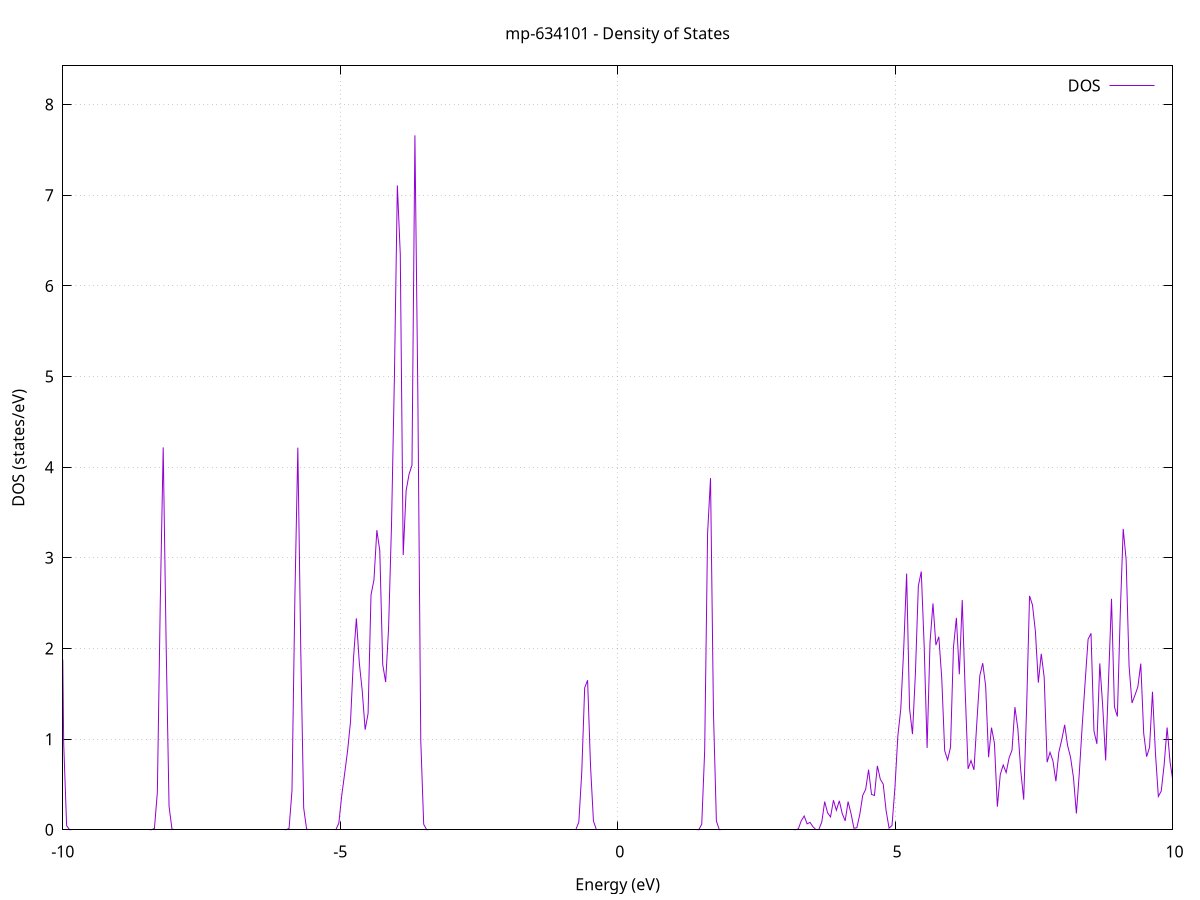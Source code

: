 set title 'mp-634101 - Density of States'
set xlabel 'Energy (eV)'
set ylabel 'DOS (states/eV)'
set grid
set xrange [-10:10]
set yrange [0:8.427]
set xzeroaxis lt -1
set terminal png size 800,600
set output 'mp-634101_dos_gnuplot.png'
plot '-' using 1:2 with lines title 'DOS'
-22.696600 0.000000
-22.643800 0.000000
-22.591100 0.000000
-22.538300 0.000000
-22.485600 0.000000
-22.432800 0.000000
-22.380100 0.000000
-22.327300 0.000000
-22.274600 0.000000
-22.221800 0.000000
-22.169100 0.000000
-22.116300 0.000000
-22.063600 0.000000
-22.010800 0.000000
-21.958100 0.000000
-21.905300 0.000000
-21.852600 0.000000
-21.799800 0.000000
-21.747100 0.000000
-21.694300 0.000000
-21.641600 0.000000
-21.588800 0.000000
-21.536100 0.000000
-21.483300 0.000000
-21.430600 0.000000
-21.377800 0.000000
-21.325100 0.000000
-21.272300 0.000000
-21.219600 0.000000
-21.166800 0.000000
-21.114100 0.000000
-21.061300 0.000000
-21.008600 0.000000
-20.955800 0.000000
-20.903100 0.000000
-20.850300 0.000000
-20.797600 0.000000
-20.744800 0.000000
-20.692100 0.000000
-20.639300 0.000000
-20.586600 0.000000
-20.533800 0.000000
-20.481100 0.000000
-20.428300 0.000000
-20.375600 0.000000
-20.322800 0.000000
-20.270100 0.000000
-20.217300 0.000000
-20.164600 0.000000
-20.111800 0.000000
-20.059100 0.000000
-20.006300 0.000000
-19.953600 0.000000
-19.900800 0.000000
-19.848100 0.000000
-19.795300 0.000000
-19.742600 0.000000
-19.689800 0.000000
-19.637100 0.000000
-19.584300 0.000000
-19.531600 0.000000
-19.478800 0.000000
-19.426100 0.000000
-19.373300 0.000000
-19.320600 0.000000
-19.267800 0.000000
-19.215100 0.000000
-19.162300 0.000000
-19.109600 0.000000
-19.056800 0.000000
-19.004100 0.000000
-18.951300 0.000000
-18.898600 0.000000
-18.845800 0.000000
-18.793100 0.000000
-18.740300 0.000000
-18.687600 0.000000
-18.634800 0.000000
-18.582100 0.000000
-18.529300 0.000000
-18.476600 0.000000
-18.423800 0.000000
-18.371100 0.000000
-18.318300 0.000000
-18.265600 0.000000
-18.212800 0.000000
-18.160100 0.000000
-18.107300 0.000000
-18.054600 0.000000
-18.001800 0.000900
-17.949100 0.047300
-17.896300 0.499800
-17.843600 1.534900
-17.790800 1.806900
-17.738100 1.307200
-17.685300 2.513600
-17.632600 3.804900
-17.579800 2.248300
-17.527100 0.434300
-17.474300 0.019900
-17.421600 0.000200
-17.368800 0.000000
-17.316100 0.007400
-17.263300 0.247900
-17.210600 1.795500
-17.157800 3.885700
-17.105100 2.854200
-17.052300 0.651800
-16.999600 0.035800
-16.946800 0.000300
-16.894100 0.000000
-16.841300 0.000000
-16.788600 0.000000
-16.735800 0.000000
-16.683100 0.001200
-16.630300 0.093000
-16.577600 1.318100
-16.524800 4.179200
-16.472100 3.266200
-16.419300 0.599000
-16.366600 0.021900
-16.313800 0.000900
-16.261100 0.085300
-16.208300 1.211300
-16.155600 2.557200
-16.102800 0.844000
-16.050100 0.040600
-15.997300 0.000300
-15.944600 0.000000
-15.891800 0.000000
-15.839100 0.000000
-15.786300 0.000000
-15.733600 0.000000
-15.680800 0.000000
-15.628100 0.000000
-15.575300 0.000000
-15.522600 0.000000
-15.469800 0.000000
-15.417100 0.000000
-15.364300 0.000000
-15.311600 0.000000
-15.258800 0.000000
-15.206100 0.000000
-15.153300 0.000000
-15.100600 0.000000
-15.047800 0.000000
-14.995100 0.000000
-14.942300 0.000000
-14.889600 0.000000
-14.836800 0.000000
-14.784100 0.000000
-14.731300 0.000000
-14.678600 0.000000
-14.625800 0.000000
-14.573100 0.000000
-14.520300 0.000000
-14.467600 0.000000
-14.414800 0.000000
-14.362100 0.000000
-14.309300 0.000000
-14.256600 0.000000
-14.203800 0.000000
-14.151100 0.000000
-14.098300 0.000000
-14.045600 0.000000
-13.992800 0.000000
-13.940100 0.000000
-13.887300 0.000000
-13.834600 0.000000
-13.781800 0.000000
-13.729100 0.000000
-13.676300 0.000000
-13.623600 0.000000
-13.570800 0.000000
-13.518100 0.000000
-13.465300 0.000000
-13.412600 0.000000
-13.359800 0.000000
-13.307100 0.000000
-13.254300 0.000000
-13.201600 0.000000
-13.148800 0.000000
-13.096100 0.000000
-13.043300 0.000000
-12.990600 0.000000
-12.937800 0.000000
-12.885100 0.000000
-12.832300 0.000000
-12.779600 0.000000
-12.726800 0.000000
-12.674100 0.000000
-12.621300 0.000000
-12.568600 0.000000
-12.515800 0.000000
-12.463100 0.000000
-12.410300 0.000000
-12.357600 0.000000
-12.304800 0.000000
-12.252100 0.000000
-12.199300 0.000000
-12.146600 0.000000
-12.093800 0.000000
-12.041100 0.000000
-11.988300 0.000000
-11.935600 0.000000
-11.882800 0.000000
-11.830100 0.000000
-11.777300 0.000000
-11.724600 0.000000
-11.671800 0.000000
-11.619100 0.000000
-11.566300 0.000000
-11.513500 0.000000
-11.460800 0.000000
-11.408000 0.000000
-11.355300 0.000000
-11.302500 0.000000
-11.249800 0.000000
-11.197000 0.000000
-11.144300 0.000000
-11.091500 0.000000
-11.038800 0.000000
-10.986000 0.000300
-10.933300 0.040900
-10.880500 0.847100
-10.827800 2.558000
-10.775000 1.207500
-10.722300 0.084700
-10.669500 0.000800
-10.616800 0.000000
-10.564000 0.000000
-10.511300 0.000000
-10.458500 0.000000
-10.405800 0.000000
-10.353000 0.000000
-10.300300 0.000000
-10.247500 0.000200
-10.194800 0.033400
-10.142000 0.784900
-10.089300 3.703300
-10.036500 3.959000
-9.983800 0.951800
-9.931000 0.045600
-9.878300 0.000400
-9.825500 0.000000
-9.772800 0.000000
-9.720000 0.000000
-9.667300 0.000000
-9.614500 0.000000
-9.561800 0.000000
-9.509000 0.000000
-9.456300 0.000000
-9.403500 0.000000
-9.350800 0.000000
-9.298000 0.000000
-9.245300 0.000000
-9.192500 0.000000
-9.139800 0.000000
-9.087000 0.000000
-9.034300 0.000000
-8.981500 0.000000
-8.928800 0.000000
-8.876000 0.000000
-8.823300 0.000000
-8.770500 0.000000
-8.717800 0.000000
-8.665000 0.000000
-8.612300 0.000000
-8.559500 0.000000
-8.506800 0.000000
-8.454000 0.000000
-8.401300 0.000100
-8.348500 0.014600
-8.295800 0.412400
-8.243000 2.518900
-8.190300 4.217900
-8.137500 2.050500
-8.084800 0.257600
-8.032000 0.006600
-7.979300 0.000000
-7.926500 0.000000
-7.873800 0.000000
-7.821000 0.000000
-7.768300 0.000000
-7.715500 0.000000
-7.662800 0.000000
-7.610000 0.000000
-7.557300 0.000000
-7.504500 0.000000
-7.451800 0.000000
-7.399000 0.000000
-7.346300 0.000000
-7.293500 0.000000
-7.240800 0.000000
-7.188000 0.000000
-7.135300 0.000000
-7.082500 0.000000
-7.029800 0.000000
-6.977000 0.000000
-6.924300 0.000000
-6.871500 0.000000
-6.818800 0.000000
-6.766000 0.000000
-6.713300 0.000000
-6.660500 0.000000
-6.607800 0.000000
-6.555000 0.000000
-6.502300 0.000000
-6.449500 0.000000
-6.396800 0.000000
-6.344000 0.000000
-6.291300 0.000000
-6.238500 0.000000
-6.185800 0.000000
-6.133000 0.000000
-6.080300 0.000000
-6.027500 0.000000
-5.974800 0.000100
-5.922000 0.015700
-5.869300 0.432600
-5.816500 2.586400
-5.763800 4.215300
-5.711000 1.982500
-5.658300 0.240100
-5.605500 0.005900
-5.552800 0.000000
-5.500000 0.000000
-5.447300 0.000000
-5.394500 0.000000
-5.341800 0.000000
-5.289000 0.000000
-5.236300 0.000000
-5.183500 0.000000
-5.130800 0.000000
-5.078000 0.002300
-5.025300 0.071600
-4.972500 0.378300
-4.919800 0.621300
-4.867000 0.872700
-4.814300 1.194500
-4.761500 1.886100
-4.708800 2.332200
-4.656000 1.841000
-4.603300 1.533500
-4.550500 1.104100
-4.497800 1.283400
-4.445000 2.591800
-4.392300 2.754300
-4.339500 3.305000
-4.286800 3.077100
-4.234000 1.824100
-4.181300 1.629400
-4.128500 2.222000
-4.075800 3.356300
-4.023000 5.003900
-3.970300 7.108400
-3.917500 6.349500
-3.864800 3.030600
-3.812000 3.742500
-3.759300 3.921900
-3.706500 4.021600
-3.653800 7.660700
-3.601000 4.801200
-3.548300 0.985700
-3.495500 0.060900
-3.442800 0.000700
-3.390000 0.000000
-3.337300 0.000000
-3.284500 0.000000
-3.231800 0.000000
-3.179000 0.000000
-3.126300 0.000000
-3.073500 0.000000
-3.020800 0.000000
-2.968000 0.000000
-2.915300 0.000000
-2.862500 0.000000
-2.809800 0.000000
-2.757000 0.000000
-2.704300 0.000000
-2.651500 0.000000
-2.598800 0.000000
-2.546000 0.000000
-2.493300 0.000000
-2.440500 0.000000
-2.387800 0.000000
-2.335000 0.000000
-2.282300 0.000000
-2.229500 0.000000
-2.176800 0.000000
-2.124000 0.000000
-2.071300 0.000000
-2.018500 0.000000
-1.965800 0.000000
-1.913000 0.000000
-1.860300 0.000000
-1.807500 0.000000
-1.754800 0.000000
-1.702000 0.000000
-1.649300 0.000000
-1.596500 0.000000
-1.543800 0.000000
-1.491000 0.000000
-1.438300 0.000000
-1.385500 0.000000
-1.332800 0.000000
-1.280000 0.000000
-1.227300 0.000000
-1.174500 0.000000
-1.121800 0.000000
-1.069000 0.000000
-1.016300 0.000000
-0.963500 0.000000
-0.910800 0.000000
-0.858000 0.000000
-0.805300 0.000000
-0.752500 0.002500
-0.699800 0.085100
-0.647000 0.632100
-0.594300 1.566200
-0.541500 1.649600
-0.488800 0.704900
-0.436000 0.096100
-0.383300 0.002800
-0.330500 0.000000
-0.277800 0.000000
-0.225000 0.000000
-0.172300 0.000000
-0.119500 0.000000
-0.066800 0.000000
-0.014000 0.000000
0.038700 0.000000
0.091500 0.000000
0.144200 0.000000
0.197000 0.000000
0.249700 0.000000
0.302500 0.000000
0.355200 0.000000
0.408000 0.000000
0.460700 0.000000
0.513500 0.000000
0.566200 0.000000
0.619000 0.000000
0.671700 0.000000
0.724500 0.000000
0.777200 0.000000
0.830000 0.000000
0.882700 0.000000
0.935500 0.000000
0.988200 0.000000
1.041000 0.000000
1.093700 0.000000
1.146500 0.000000
1.199200 0.000000
1.252000 0.000000
1.304700 0.000000
1.357500 0.000000
1.410200 0.000000
1.463000 0.000800
1.515700 0.061300
1.568500 0.872100
1.621200 3.270600
1.674000 3.879800
1.726700 1.296700
1.779500 0.096200
1.832200 0.001200
1.885000 0.000000
1.937700 0.000000
1.990500 0.000000
2.043200 0.000000
2.096000 0.000000
2.148700 0.000000
2.201500 0.000000
2.254200 0.000000
2.307000 0.000000
2.359700 0.000000
2.412500 0.000000
2.465200 0.000000
2.518000 0.000000
2.570800 0.000000
2.623500 0.000000
2.676300 0.000000
2.729000 0.000000
2.781800 0.000000
2.834500 0.000000
2.887300 0.000000
2.940000 0.000000
2.992800 0.000000
3.045500 0.000000
3.098300 0.000000
3.151000 0.000000
3.203800 0.000100
3.256500 0.010000
3.309300 0.099600
3.362000 0.151800
3.414800 0.065600
3.467500 0.081700
3.520300 0.033400
3.573000 0.002100
3.625800 0.003300
3.678500 0.083800
3.731300 0.310500
3.784000 0.186500
3.836800 0.141700
3.889500 0.326100
3.942300 0.215300
3.995000 0.319600
4.047800 0.178800
4.100500 0.098300
4.153300 0.310400
4.206000 0.179600
4.258800 0.016100
4.311500 0.023100
4.364300 0.169600
4.417000 0.379000
4.469800 0.445100
4.522500 0.662600
4.575300 0.390300
4.628000 0.378400
4.680800 0.705200
4.733500 0.558600
4.786300 0.503700
4.839000 0.208700
4.891800 0.018800
4.944500 0.046200
4.997300 0.463100
5.050000 1.034900
5.102800 1.331800
5.155500 1.993100
5.208300 2.825900
5.261000 1.336900
5.313800 1.055200
5.366500 1.726000
5.419300 2.688000
5.472000 2.849100
5.524800 2.024500
5.577500 0.903300
5.630300 2.069100
5.683000 2.496700
5.735800 2.037700
5.788500 2.129100
5.841300 1.671900
5.894000 0.872100
5.946800 0.771400
5.999500 0.910600
6.052300 2.012900
6.105000 2.337200
6.157800 1.714700
6.210500 2.533900
6.263300 1.533500
6.316000 0.671500
6.368800 0.763500
6.421500 0.660800
6.474300 1.188400
6.527000 1.699000
6.579800 1.838100
6.632500 1.586800
6.685300 0.800400
6.738000 1.126800
6.790800 0.954100
6.843500 0.254800
6.896300 0.610400
6.949000 0.714800
7.001800 0.630700
7.054500 0.792300
7.107300 0.877900
7.160000 1.353100
7.212800 1.115200
7.265500 0.649800
7.318300 0.332400
7.371000 1.350000
7.423800 2.580400
7.476500 2.479400
7.529300 2.186300
7.582000 1.623400
7.634800 1.941700
7.687500 1.681900
7.740300 0.745300
7.793000 0.854300
7.845800 0.758400
7.898500 0.534800
7.951300 0.855300
8.004000 0.992900
8.056800 1.158100
8.109500 0.929600
8.162300 0.800400
8.215000 0.576500
8.267800 0.179500
8.320500 0.627400
8.373300 1.151200
8.426000 1.633100
8.478800 2.102400
8.531500 2.166800
8.584300 1.090700
8.637000 0.947800
8.689800 1.835400
8.742500 1.359100
8.795300 0.765100
8.848000 1.663500
8.900800 2.548100
8.953500 1.356500
9.006300 1.249900
9.059000 2.395000
9.111800 3.319300
9.164500 2.977900
9.217300 1.807300
9.270000 1.398400
9.322800 1.483300
9.375500 1.577400
9.428300 1.833400
9.481000 1.064200
9.533800 0.806100
9.586500 0.910100
9.639300 1.522800
9.692000 0.853000
9.744800 0.367700
9.797500 0.427200
9.850300 0.723400
9.903000 1.128400
9.955800 0.749000
10.008500 0.535200
10.061300 1.163500
10.114000 1.684600
10.166800 0.705200
10.219500 0.537100
10.272300 1.604900
10.325000 2.181700
10.377800 1.022200
10.430500 0.606000
10.483300 0.975900
10.536000 0.943800
10.588800 1.083800
10.641500 1.161000
10.694300 0.798800
10.747000 1.322700
10.799800 1.628500
10.852500 0.633100
10.905300 0.850600
10.958000 1.951900
11.010800 1.944300
11.063500 0.780400
11.116300 1.272700
11.169000 2.257100
11.221800 1.274800
11.274500 1.015300
11.327300 1.054000
11.380000 1.501800
11.432800 1.895600
11.485500 1.486600
11.538300 1.271600
11.591000 0.998000
11.643800 1.257500
11.696500 1.431900
11.749300 1.973400
11.802000 2.382400
11.854800 2.549600
11.907500 2.574800
11.960300 1.619400
12.013000 1.144900
12.065800 1.271500
12.118500 0.971500
12.171300 0.430900
12.224000 0.332200
12.276800 0.521600
12.329500 0.914700
12.382300 1.226000
12.435000 0.922400
12.487800 1.112400
12.540500 1.748300
12.593300 1.951500
12.646000 1.936100
12.698800 1.852200
12.751500 1.548000
12.804300 1.447400
12.857000 0.675800
12.909800 1.171400
12.962500 1.523500
13.015300 0.835800
13.068000 1.418800
13.120800 2.287100
13.173500 2.394200
13.226300 2.069300
13.279000 2.127600
13.331800 1.279000
13.384500 1.318500
13.437300 1.772600
13.490000 1.916600
13.542800 1.835000
13.595500 1.326700
13.648300 1.402200
13.701000 1.825000
13.753800 2.016000
13.806500 2.032900
13.859300 1.606400
13.912000 1.800200
13.964800 1.938800
14.017500 1.873900
14.070300 1.727100
14.123000 1.471500
14.175800 1.857300
14.228500 2.190200
14.281300 2.134600
14.334000 1.804800
14.386800 2.129500
14.439500 2.082100
14.492300 1.441500
14.545000 0.942900
14.597800 0.795800
14.650500 1.319700
14.703300 1.291100
14.756000 1.608100
14.808800 2.099600
14.861500 1.503500
14.914300 0.849500
14.967000 1.145200
15.019800 1.896700
15.072500 1.007500
15.125300 0.112000
15.178000 0.193600
15.230800 1.532500
15.283500 3.019200
15.336300 2.504100
15.389000 1.453600
15.441800 1.068000
15.494500 1.478300
15.547300 1.219500
15.600000 0.987600
15.652800 0.452600
15.705500 0.232600
15.758300 0.675900
15.811000 1.184200
15.863800 1.556100
15.916500 2.396800
15.969300 2.161200
16.022000 1.096800
16.074800 1.302600
16.127500 1.068300
16.180300 1.287600
16.233000 1.302300
16.285800 1.299800
16.338500 1.721800
16.391300 1.404300
16.444000 1.661500
16.496800 1.590800
16.549500 1.131300
16.602300 1.020800
16.655000 0.688200
16.707800 0.547800
16.760600 0.983300
16.813300 1.098600
16.866100 0.959700
16.918800 1.476300
16.971600 1.487200
17.024300 0.778100
17.077100 0.853300
17.129800 1.333500
17.182600 1.764000
17.235300 1.083200
17.288100 0.981700
17.340800 2.214500
17.393600 1.827400
17.446300 1.457600
17.499100 2.092100
17.551800 1.988200
17.604600 1.812500
17.657300 1.160400
17.710100 1.001200
17.762800 0.968500
17.815600 0.435300
17.868300 1.072900
17.921100 2.353100
17.973800 2.082200
18.026600 1.888700
18.079300 1.838800
18.132100 1.385400
18.184800 1.446700
18.237600 1.254500
18.290300 1.059400
18.343100 1.330400
18.395800 0.697300
18.448600 0.322200
18.501300 0.392300
18.554100 0.201800
18.606800 0.675100
18.659600 1.437500
18.712300 1.214100
18.765100 1.216500
18.817800 0.668800
18.870600 0.643500
18.923300 1.443400
18.976100 1.677000
19.028800 0.874500
19.081600 1.015900
19.134300 1.938600
19.187100 1.190500
19.239800 1.211900
19.292600 1.418100
19.345300 1.566700
19.398100 2.684600
19.450800 3.977900
19.503600 3.314200
19.556300 2.535700
19.609100 2.426300
19.661800 1.552500
19.714600 0.727500
19.767300 1.056400
19.820100 2.110500
19.872800 2.077000
19.925600 1.690700
19.978300 1.868100
20.031100 3.186900
20.083800 3.815900
20.136600 2.632300
20.189300 1.520900
20.242100 1.355000
20.294800 2.218500
20.347600 1.961900
20.400300 1.644200
20.453100 1.443300
20.505800 1.240600
20.558600 1.494600
20.611300 1.033700
20.664100 0.555100
20.716800 0.849000
20.769600 2.394200
20.822300 2.137100
20.875100 1.048900
20.927800 0.981800
20.980600 1.149200
21.033300 1.359500
21.086100 2.379500
21.138800 2.683700
21.191600 2.451100
21.244300 2.013700
21.297100 1.761500
21.349800 1.487000
21.402600 1.310800
21.455300 0.843100
21.508100 0.497600
21.560800 0.630500
21.613600 0.731500
21.666300 1.363400
21.719100 1.652900
21.771800 1.639600
21.824600 2.203500
21.877300 1.883700
21.930100 1.576800
21.982800 2.035100
22.035600 2.291500
22.088300 1.430900
22.141100 0.637700
22.193800 1.201900
22.246600 2.205600
22.299300 2.781500
22.352100 1.839300
22.404800 1.049600
22.457600 2.010000
22.510300 2.760600
22.563100 1.788500
22.615800 1.568500
22.668600 1.199700
22.721300 1.755600
22.774100 1.883800
22.826800 0.803700
22.879600 1.154700
22.932300 2.955700
22.985100 3.953700
23.037800 3.468900
23.090600 2.145000
23.143300 0.898200
23.196100 1.364800
23.248800 1.917500
23.301600 1.249500
23.354300 1.196700
23.407100 1.283100
23.459800 1.425900
23.512600 2.373700
23.565300 2.259900
23.618100 1.190900
23.670800 1.571700
23.723600 1.933200
23.776300 1.243900
23.829100 1.352100
23.881800 1.874600
23.934600 1.527400
23.987300 1.324000
24.040100 1.129300
24.092800 1.292000
24.145600 1.607000
24.198300 1.652400
24.251100 1.214600
24.303800 1.096000
24.356600 2.886300
24.409300 2.780100
24.462100 1.847400
24.514800 1.843400
24.567600 1.870500
24.620300 1.824500
24.673100 1.583100
24.725800 1.731200
24.778600 1.881500
24.831300 2.463100
24.884100 1.749300
24.936800 1.374300
24.989600 2.234800
25.042300 2.596700
25.095100 1.375100
25.147800 0.907600
25.200600 1.332400
25.253300 2.262100
25.306100 2.984900
25.358800 2.479300
25.411600 2.043500
25.464300 1.269700
25.517100 1.474400
25.569800 1.264300
25.622600 1.919900
25.675300 2.345500
25.728100 1.522400
25.780800 1.248500
25.833600 1.518500
25.886300 1.581200
25.939100 1.780400
25.991800 1.254400
26.044600 1.512100
26.097300 3.182200
26.150100 2.712400
26.202800 1.531500
26.255600 1.320400
26.308300 1.459500
26.361100 2.126300
26.413800 1.251600
26.466600 0.741100
26.519300 1.844700
26.572100 2.361000
26.624800 1.107600
26.677600 0.808000
26.730300 1.854400
26.783100 2.144300
26.835800 1.501000
26.888600 3.480600
26.941300 4.064100
26.994100 2.407400
27.046800 1.628500
27.099600 2.259000
27.152300 1.179200
27.205100 0.616300
27.257800 1.021600
27.310600 1.355100
27.363300 1.763200
27.416100 2.754200
27.468800 3.650100
27.521600 2.855100
27.574300 1.808000
27.627100 0.461700
27.679800 0.543800
27.732600 1.098800
27.785300 1.287900
27.838100 1.654600
27.890800 3.190900
27.943600 3.667000
27.996300 2.181700
28.049100 1.424900
28.101800 1.843200
28.154600 1.614500
28.207300 1.560800
28.260100 1.470100
28.312800 1.066800
28.365600 1.659800
28.418300 1.496800
28.471100 0.954600
28.523800 0.966300
28.576600 0.928400
28.629300 0.776100
28.682100 0.812200
28.734800 1.760700
28.787600 2.340900
28.840300 2.217100
28.893100 1.695800
28.945800 1.643200
28.998600 1.524800
29.051300 1.504000
29.104100 2.127500
29.156800 2.984100
29.209600 3.143200
29.262300 4.183600
29.315100 3.111400
29.367800 2.212300
29.420600 1.978000
29.473300 1.425800
29.526100 1.450500
29.578800 1.144400
29.631600 1.696300
29.684300 2.928600
29.737100 4.605500
29.789800 4.473000
29.842600 2.383300
29.895300 1.432000
29.948100 1.280800
30.000800 1.462700
30.053600 1.746000
30.106300 1.209700
30.159100 0.721000
30.211800 0.625800
30.264600 0.991100
30.317300 2.111300
30.370100 2.794500
30.422800 2.074800
30.475600 2.019100
30.528300 2.199900
30.581100 2.390200
30.633800 3.425400
30.686600 2.295500
30.739300 1.583500
30.792100 1.786800
30.844900 1.482500
30.897600 1.333900
30.950400 2.379000
31.003100 2.101200
31.055900 1.583000
31.108600 1.999700
31.161400 2.140100
31.214100 2.257200
31.266900 1.936400
31.319600 1.137700
31.372400 1.916300
31.425100 1.632200
31.477900 1.249700
31.530600 1.591300
31.583400 1.592200
31.636100 1.744800
31.688900 1.659300
31.741600 0.810300
31.794400 0.647800
31.847100 1.910000
31.899900 1.963300
31.952600 2.340100
32.005400 2.553700
32.058100 2.407600
32.110900 2.239600
32.163600 2.580500
32.216400 3.378100
32.269100 3.255600
32.321900 2.141500
32.374600 2.118000
32.427400 1.846200
32.480100 1.222400
32.532900 0.694300
32.585600 0.923800
32.638400 1.377400
32.691100 2.219800
32.743900 2.049000
32.796600 0.905000
32.849400 1.303000
32.902100 1.680500
32.954900 1.384400
33.007600 1.589200
33.060400 1.679000
33.113100 1.448800
33.165900 1.830300
33.218600 2.245800
33.271400 1.995600
33.324100 1.486600
33.376900 2.111800
33.429600 2.041800
33.482400 3.194500
33.535100 2.649500
33.587900 2.718900
33.640600 1.790700
33.693400 1.650000
33.746100 2.175100
33.798900 2.045100
33.851600 1.706400
33.904400 1.180100
33.957100 0.580600
34.009900 1.349000
34.062600 1.381200
34.115400 1.497100
34.168100 2.394400
34.220900 2.442900
34.273600 2.262100
34.326400 2.454100
34.379100 2.161000
34.431900 1.393500
34.484600 0.584900
34.537400 1.196400
34.590100 2.562800
34.642900 2.440300
34.695600 2.932700
34.748400 2.165200
34.801100 0.793500
34.853900 1.194700
34.906600 2.141500
34.959400 1.813000
35.012100 1.323400
35.064900 1.741000
35.117600 2.621700
35.170400 3.319100
35.223100 3.260900
35.275900 2.905800
35.328600 1.768900
35.381400 2.738800
35.434100 2.512500
35.486900 1.921800
35.539600 1.943500
35.592400 1.618400
35.645100 2.563200
35.697900 2.973600
35.750600 2.457000
35.803400 2.204000
35.856100 2.682900
35.908900 2.350700
35.961600 2.390400
36.014400 3.455900
36.067100 2.644100
36.119900 1.408000
36.172600 1.575400
36.225400 2.555600
36.278100 2.419500
36.330900 1.498700
36.383600 1.328600
36.436400 1.683800
36.489100 1.793500
36.541900 1.547700
36.594600 1.271400
36.647400 1.886900
36.700100 2.278900
36.752900 1.934900
36.805600 2.036400
36.858400 2.341200
36.911100 1.903700
36.963900 1.922000
37.016600 1.467300
37.069400 1.508300
37.122100 1.504600
37.174900 2.562200
37.227600 2.344900
37.280400 1.451100
37.333100 2.693300
37.385900 4.384700
37.438600 2.714800
37.491400 0.882700
37.544100 1.149500
37.596900 1.245900
37.649600 1.428600
37.702400 2.836400
37.755100 2.443100
37.807900 1.848900
37.860600 1.530500
37.913400 1.797700
37.966100 2.498100
38.018900 2.354500
38.071600 2.493800
38.124400 2.349000
38.177100 2.919600
38.229900 2.734000
38.282600 2.162900
38.335400 2.256800
38.388100 2.538800
38.440900 1.486100
38.493600 0.936300
38.546400 1.636500
38.599100 1.906600
38.651900 1.846600
38.704600 2.368900
38.757400 2.097600
38.810100 1.916600
38.862900 2.672200
38.915600 2.208900
38.968400 1.648700
39.021100 1.422500
39.073900 1.256800
39.126600 1.160700
39.179400 0.833500
39.232100 1.579400
39.284900 2.231400
39.337600 2.202800
39.390400 2.090200
39.443100 2.210900
39.495900 1.462600
39.548600 1.743800
39.601400 2.076700
39.654100 2.519800
39.706900 1.633800
39.759600 0.995800
39.812400 1.354200
39.865100 2.222800
39.917900 1.636300
39.970600 0.802300
40.023400 1.572800
40.076100 2.544100
40.128900 2.511200
40.181600 1.781300
40.234400 1.466700
40.287100 1.648400
40.339900 1.980000
40.392600 3.462400
40.445400 3.665300
40.498100 1.664500
40.550900 2.182200
40.603600 3.588300
40.656400 3.044700
40.709100 2.427600
40.761900 1.959700
40.814600 1.889100
40.867400 1.227700
40.920100 1.032300
40.972900 1.309400
41.025600 2.079100
41.078400 3.233100
41.131100 4.162800
41.183900 3.621500
41.236600 3.207100
41.289400 3.094300
41.342100 1.699900
41.394900 1.434900
41.447600 2.056700
41.500400 1.165400
41.553100 1.057900
41.605900 1.911400
41.658600 2.162500
41.711400 1.978500
41.764100 2.412900
41.816900 2.847700
41.869600 2.060300
41.922400 2.004800
41.975100 2.763500
42.027900 2.426500
42.080600 2.523800
42.133400 3.491400
42.186100 3.191000
42.238900 2.041300
42.291600 2.302900
42.344400 3.195500
42.397100 2.952300
42.449900 2.439500
42.502600 2.016600
42.555400 1.686900
42.608100 1.740000
42.660900 2.299800
42.713600 2.598700
42.766400 1.966800
42.819100 1.703900
42.871900 1.814800
42.924600 2.023300
42.977400 1.786300
43.030100 0.965000
43.082900 1.560400
43.135600 2.619200
43.188400 3.190600
43.241100 2.630300
43.293900 2.008800
43.346600 1.500000
43.399400 2.237600
43.452100 2.897700
43.504900 2.380800
43.557600 1.760400
43.610400 1.358300
43.663100 1.913500
43.715900 2.535900
43.768600 1.855800
43.821400 1.564000
43.874100 1.748800
43.926900 1.729400
43.979600 2.291700
44.032400 2.310800
44.085100 2.357000
44.137900 3.783300
44.190600 4.018400
44.243400 2.662600
44.296100 2.304600
44.348900 1.304200
44.401600 1.311500
44.454400 1.739200
44.507100 1.633400
44.559900 1.635900
44.612600 3.150600
44.665400 4.306100
44.718100 3.213400
44.770900 2.385400
44.823600 1.668400
44.876400 1.276800
44.929100 1.686700
44.981900 1.642800
45.034700 2.206700
45.087400 2.521000
45.140200 2.719000
45.192900 2.209700
45.245700 1.832300
45.298400 1.922700
45.351200 1.597500
45.403900 2.285800
45.456700 2.068300
45.509400 2.044500
45.562200 1.680000
45.614900 2.903900
45.667700 3.585400
45.720400 2.107600
45.773200 1.599600
45.825900 1.523600
45.878700 1.948500
45.931400 2.470100
45.984200 1.613400
46.036900 0.985400
46.089700 1.833400
46.142400 2.196100
46.195200 2.486100
46.247900 3.223600
46.300700 3.198100
46.353400 3.358600
46.406200 3.693300
46.458900 3.281800
46.511700 3.759200
46.564400 4.489900
46.617200 3.814500
46.669900 2.005100
46.722700 1.286700
46.775400 1.771100
46.828200 1.928800
46.880900 1.102000
46.933700 0.523000
46.986400 1.172000
47.039200 1.666200
47.091900 1.923600
47.144700 1.801600
47.197400 1.404800
47.250200 1.415800
47.302900 1.901500
47.355700 3.667200
47.408400 4.278300
47.461200 2.761900
47.513900 2.761900
47.566700 2.564500
47.619400 1.323900
47.672200 1.876700
47.724900 3.993800
47.777700 4.124600
47.830400 3.482800
47.883200 3.209600
47.935900 2.537500
47.988700 2.650500
48.041400 3.164900
48.094200 3.289000
48.146900 3.611700
48.199700 2.324400
48.252400 1.363600
48.305200 2.131100
48.357900 2.138900
48.410700 2.449200
48.463400 1.999700
48.516200 2.468900
48.568900 3.011900
48.621700 2.916500
48.674400 1.684500
48.727200 1.733600
48.779900 2.858500
48.832700 3.362200
48.885400 3.297000
48.938200 3.866800
48.990900 3.120700
49.043700 2.478200
49.096400 3.887800
49.149200 3.786500
49.201900 2.108700
49.254700 1.531000
49.307400 1.301700
49.360200 1.534800
49.412900 1.381400
49.465700 1.336100
49.518400 2.426200
49.571200 2.291500
49.623900 1.752400
49.676700 2.115500
49.729400 1.699700
49.782200 2.195600
49.834900 1.931500
49.887700 1.140100
49.940400 1.207900
49.993200 2.273200
50.045900 3.220600
50.098700 3.585000
50.151400 2.893700
50.204200 1.673900
50.256900 1.081700
50.309700 2.663400
50.362400 4.013000
50.415200 2.974300
50.467900 2.190000
50.520700 2.605600
50.573400 2.703700
50.626200 2.214000
50.678900 2.126100
50.731700 2.959200
50.784400 2.917300
50.837200 2.044500
50.889900 2.407500
50.942700 2.589800
50.995400 1.680600
51.048200 1.499800
51.100900 1.634200
51.153700 1.993300
51.206400 2.930100
51.259200 2.790200
51.311900 2.724700
51.364700 3.645100
51.417400 2.861400
51.470200 2.006300
51.522900 1.927600
51.575700 2.366500
51.628400 1.920400
51.681200 1.282500
51.733900 1.808100
51.786700 1.819500
51.839400 1.348700
51.892200 2.638700
51.944900 2.788000
51.997700 3.319700
52.050400 2.870100
52.103200 1.435300
52.155900 1.422800
52.208700 1.405900
52.261400 1.709000
52.314200 2.189300
52.366900 2.890700
52.419700 3.234400
52.472400 2.754200
52.525200 2.403200
52.577900 2.041800
52.630700 2.136300
52.683400 1.570500
52.736200 1.508500
52.788900 2.018900
52.841700 1.806300
52.894400 1.629200
52.947200 1.742700
52.999900 1.935500
53.052700 3.052400
53.105400 2.874900
53.158200 2.155900
53.210900 1.609300
53.263700 2.238000
53.316400 2.919800
53.369200 2.772100
53.421900 3.086400
53.474700 3.032300
53.527400 2.058400
53.580200 1.628900
53.632900 1.376200
53.685700 1.942400
53.738400 3.346900
53.791200 2.483000
53.843900 1.999000
53.896700 2.595100
53.949400 3.030300
54.002200 2.518600
54.054900 2.835300
54.107700 3.125900
54.160400 3.042500
54.213200 3.519300
54.265900 3.202000
54.318700 2.349800
54.371400 2.477800
54.424200 2.552100
54.476900 2.508800
54.529700 3.276300
54.582400 3.825300
54.635200 2.452100
54.687900 1.378500
54.740700 2.068400
54.793400 3.096200
54.846200 3.129200
54.898900 2.866400
54.951700 2.094100
55.004400 2.169300
55.057200 3.316400
55.109900 4.193900
55.162700 3.447500
55.215400 2.023400
55.268200 1.870400
55.320900 2.251600
55.373700 3.142200
55.426400 3.628100
55.479200 3.142800
55.531900 2.264700
55.584700 2.288900
55.637400 2.307900
55.690200 2.070600
55.742900 2.299500
55.795700 3.203400
55.848400 2.410800
55.901200 2.787400
55.953900 2.604500
56.006700 1.160800
56.059400 0.951500
56.112200 1.972100
56.164900 1.855700
56.217700 1.514800
56.270400 1.648300
56.323200 2.169500
56.375900 1.905300
56.428700 2.615300
56.481400 4.128000
56.534200 3.423100
56.586900 1.800200
56.639700 2.590000
56.692400 3.411700
56.745200 2.796700
56.797900 2.339700
56.850700 1.796900
56.903400 2.405800
56.956200 3.634800
57.008900 2.983700
57.061700 2.404200
57.114400 2.559600
57.167200 1.857700
57.219900 2.463600
57.272700 2.933800
57.325400 4.006100
57.378200 3.252700
57.430900 2.940000
57.483700 3.433300
57.536400 4.342500
57.589200 2.389600
57.641900 1.542500
57.694700 3.046000
57.747400 2.865700
57.800200 1.850900
57.852900 3.414700
57.905700 3.539600
57.958400 2.543300
58.011200 1.898400
58.063900 1.462400
58.116700 1.469500
58.169400 2.520100
58.222200 2.433400
58.274900 1.660600
58.327700 2.349100
58.380400 1.802100
58.433200 1.634300
58.485900 2.396900
58.538700 1.880200
58.591400 2.374600
58.644200 2.348000
58.696900 2.326300
58.749700 2.966700
58.802400 3.094200
58.855200 3.281100
58.907900 2.320800
58.960700 2.926200
59.013400 3.688300
59.066200 3.742800
59.118900 4.381400
59.171700 3.523200
59.224500 2.495300
59.277200 1.046300
59.330000 0.954300
59.382700 2.113100
59.435500 2.368600
59.488200 2.534500
59.541000 1.676100
59.593700 1.720800
59.646500 2.375900
59.699200 1.392400
59.752000 2.291400
59.804700 3.195400
59.857500 1.964100
59.910200 1.957100
59.963000 2.675000
60.015700 3.511300
60.068500 2.901200
60.121200 2.217800
60.174000 1.731100
60.226700 1.318900
60.279500 0.965400
60.332200 1.048800
60.385000 1.757200
60.437700 2.634700
60.490500 2.230700
60.543200 2.299500
60.596000 3.250900
60.648700 3.879700
60.701500 2.662800
60.754200 1.654500
60.807000 2.078500
60.859700 2.434200
60.912500 2.570000
60.965200 4.464000
61.018000 4.354600
61.070700 3.484100
61.123500 3.265400
61.176200 2.538200
61.229000 1.645500
61.281700 1.891600
61.334500 3.122700
61.387200 2.674200
61.440000 1.143800
61.492700 1.984400
61.545500 2.611900
61.598200 3.049200
61.651000 4.601900
61.703700 2.492600
61.756500 1.688800
61.809200 2.806100
61.862000 3.856300
61.914700 3.909000
61.967500 3.274300
62.020200 1.828200
62.073000 1.117800
62.125700 1.561400
62.178500 2.759200
62.231200 2.353900
62.284000 2.389500
62.336700 3.561600
62.389500 2.942000
62.442200 3.056400
62.495000 2.772500
62.547700 2.854700
62.600500 3.432700
62.653200 4.344900
62.706000 3.775300
62.758700 1.663800
62.811500 1.617400
62.864200 1.911000
62.917000 2.693400
62.969700 5.513900
63.022500 4.808100
63.075200 2.487300
63.128000 1.233000
63.180700 1.517300
63.233500 3.450200
63.286200 4.653400
63.339000 3.993600
63.391700 2.101500
63.444500 1.523900
63.497200 2.066100
63.550000 1.679700
63.602700 0.887600
63.655500 1.847100
63.708200 1.729900
63.761000 2.384000
63.813700 3.100200
63.866500 3.785800
63.919200 5.578100
63.972000 4.047900
64.024700 2.420500
64.077500 2.778200
64.130200 2.649300
64.183000 2.044500
64.235700 2.411900
64.288500 2.100400
64.341200 3.339900
64.394000 3.297100
64.446700 2.103900
64.499500 2.245600
64.552200 3.130400
64.605000 2.881100
64.657700 3.018800
64.710500 3.882700
64.763200 3.683500
64.816000 2.816500
64.868700 2.086000
64.921500 1.706800
64.974200 1.821100
65.027000 2.661200
65.079700 2.347600
65.132500 1.179400
65.185200 1.595200
65.238000 2.615800
65.290700 2.880400
65.343500 2.366200
65.396200 3.121500
65.449000 3.201400
65.501700 2.516200
65.554500 1.337000
65.607200 1.737800
65.660000 1.851800
65.712700 2.324400
65.765500 2.449100
65.818200 1.972200
65.871000 2.870200
65.923700 1.994400
65.976500 1.853900
66.029200 2.552200
66.082000 3.164100
66.134700 2.857900
66.187500 2.185900
66.240200 2.525800
66.293000 2.819900
66.345700 3.106300
66.398500 2.806900
66.451200 2.373600
66.504000 1.807000
66.556700 2.255400
66.609500 2.061500
66.662200 2.812800
66.715000 3.784100
66.767700 3.169800
66.820500 2.698900
66.873200 2.765300
66.926000 1.768800
66.978700 2.407600
67.031500 2.914000
67.084200 3.381700
67.137000 4.460100
67.189700 5.069800
67.242500 4.516600
67.295200 4.446500
67.348000 3.805600
67.400700 2.579300
67.453500 2.836200
67.506200 3.132100
67.559000 2.710000
67.611700 3.839200
67.664500 3.629700
67.717200 1.716900
67.770000 1.928200
67.822700 3.131300
67.875500 2.619500
67.928200 2.231400
67.981000 2.203300
68.033700 1.968900
68.086500 1.590800
68.139200 2.067500
68.192000 2.641300
68.244700 3.491400
68.297500 3.913500
68.350200 1.615500
68.403000 0.995600
68.455700 1.584300
68.508500 2.604100
68.561200 2.470100
68.614000 1.458500
68.666700 1.012100
68.719500 2.797100
68.772200 4.811300
68.825000 3.478700
68.877700 2.384500
68.930500 2.281800
68.983200 3.576800
69.036000 4.327600
69.088700 3.908600
69.141500 2.435200
69.194200 2.071700
69.247000 1.804600
69.299700 1.650400
69.352500 1.985300
69.405200 2.011900
69.458000 1.446400
69.510700 2.619200
69.563500 3.094700
69.616200 3.168500
69.669000 3.029500
69.721700 3.232100
69.774500 4.085300
69.827200 3.909600
69.880000 2.773400
69.932700 2.542000
69.985500 2.418500
70.038200 2.642000
70.091000 2.999600
70.143700 3.181600
70.196500 3.359300
70.249200 2.601900
70.302000 1.358700
70.354700 1.810400
70.407500 2.782600
70.460200 3.161000
70.513000 3.894200
70.565700 3.920400
70.618500 2.539700
70.671200 1.918100
70.724000 3.331300
70.776700 4.193900
70.829500 4.218700
70.882200 2.660100
70.935000 3.246600
70.987700 4.354000
71.040500 3.123000
71.093200 2.641900
71.146000 3.020800
71.198700 2.694000
71.251500 1.668700
71.304200 2.450400
71.357000 3.457600
71.409700 3.373100
71.462500 3.956500
71.515200 4.902100
71.568000 3.266600
71.620700 1.887600
71.673500 2.501400
71.726200 2.989900
71.779000 3.234600
71.831700 3.409300
71.884500 3.450900
71.937200 2.921600
71.990000 2.208500
72.042700 2.060300
72.095500 2.354400
72.148200 2.412900
72.201000 2.255100
72.253700 2.495200
72.306500 1.974800
72.359200 1.636000
72.412000 1.894500
72.464700 1.926300
72.517500 2.406700
72.570200 3.624300
72.623000 3.436200
72.675700 2.523100
72.728500 2.360000
72.781200 2.791100
72.834000 3.237300
72.886700 3.446900
72.939500 3.029600
72.992200 4.379500
73.045000 4.171100
73.097700 3.072600
73.150500 3.178100
73.203200 3.025200
73.256000 2.348800
73.308800 2.426600
73.361500 2.587400
73.414300 1.761900
73.467000 1.347200
73.519800 1.742800
73.572500 2.850700
73.625300 2.834000
73.678000 2.697600
73.730800 2.480000
73.783500 3.192800
73.836300 3.728400
73.889000 3.025500
73.941800 2.735400
73.994500 3.200100
74.047300 2.566400
74.100000 2.533500
74.152800 2.109000
74.205500 2.197700
74.258300 2.984800
74.311000 2.255400
74.363800 1.758200
74.416500 2.396500
74.469300 2.339300
74.522000 1.754500
74.574800 2.483900
74.627500 4.076400
74.680300 3.958600
74.733000 2.501200
74.785800 2.683600
74.838500 2.572900
74.891300 2.866500
74.944000 2.531400
74.996800 2.323200
75.049500 2.142100
75.102300 2.254800
75.155000 2.373000
75.207800 2.240600
75.260500 2.907000
75.313300 2.487100
75.366000 1.702300
75.418800 2.028000
75.471500 2.444600
75.524300 3.606000
75.577000 3.765700
75.629800 2.136400
75.682500 1.808100
75.735300 1.783900
75.788000 1.920700
75.840800 1.503200
75.893500 1.196000
75.946300 1.404700
75.999000 1.756800
76.051800 1.484400
76.104500 0.516100
76.157300 0.779000
76.210000 1.038200
76.262800 0.508100
76.315500 0.515900
76.368300 1.289900
76.421000 2.087000
76.473800 1.998800
76.526500 1.424900
76.579300 1.057200
76.632000 1.110800
76.684800 1.298900
76.737500 1.424400
76.790300 1.068600
76.843000 1.217200
76.895800 0.825600
76.948500 0.173800
77.001300 0.105000
77.054000 0.380900
77.106800 0.869900
77.159500 0.932500
77.212300 0.443300
77.265000 0.526800
77.317800 0.889900
77.370500 0.600100
77.423300 0.417400
77.476000 0.188700
77.528800 0.144300
77.581500 0.531500
77.634300 0.943500
77.687000 0.640000
77.739800 0.221900
77.792500 0.019100
77.845300 0.029500
77.898000 0.313500
77.950800 0.669400
78.003500 0.508200
78.056300 0.227300
78.109000 0.028400
78.161800 0.000600
78.214500 0.000000
78.267300 0.000000
78.320000 0.000000
78.372800 0.000000
78.425500 0.000000
78.478300 0.000000
78.531000 0.000000
78.583800 0.000000
78.636500 0.000000
78.689300 0.000000
78.742000 0.000000
78.794800 0.000000
78.847500 0.000000
78.900300 0.000000
78.953000 0.000000
79.005800 0.000000
79.058500 0.000000
79.111300 0.000000
79.164000 0.000000
79.216800 0.000000
79.269500 0.000000
79.322300 0.000000
79.375000 0.000000
79.427800 0.000000
79.480500 0.000000
79.533300 0.000000
79.586000 0.000000
79.638800 0.000000
79.691500 0.000000
79.744300 0.000000
79.797000 0.000000
79.849800 0.000000
79.902500 0.000000
79.955300 0.000000
80.008000 0.000000
80.060800 0.000000
80.113500 0.000000
80.166300 0.000000
80.219000 0.000000
80.271800 0.000000
80.324500 0.000000
80.377300 0.000000
80.430000 0.000000
80.482800 0.000000
80.535500 0.000000
80.588300 0.000000
80.641000 0.000000
80.693800 0.000000
80.746500 0.000000
80.799300 0.000000
80.852000 0.000000
80.904800 0.000000
80.957500 0.000000
81.010300 0.000000
81.063000 0.000000
81.115800 0.000000
81.168500 0.000000
81.221300 0.000000
81.274000 0.000000
81.326800 0.000000
81.379500 0.000000
81.432300 0.000000
81.485000 0.000000
81.537800 0.000000
81.590500 0.000000
81.643300 0.000000
81.696000 0.000000
81.748800 0.000000
81.801500 0.000000
81.854300 0.000000
81.907000 0.000000
81.959800 0.000000
82.012500 0.000000
82.065300 0.000000
82.118000 0.000000
82.170800 0.000000
82.223500 0.000000
82.276300 0.000000
82.329000 0.000000
82.381800 0.000000
82.434500 0.000000
82.487300 0.000000
82.540000 0.000000
82.592800 0.000000
82.645500 0.000000
82.698300 0.000000
82.751000 0.000000
82.803800 0.000000
e
